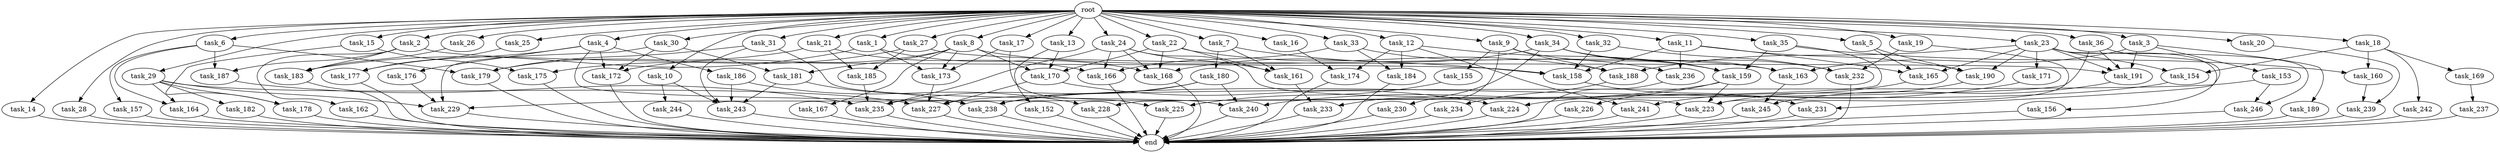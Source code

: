 digraph G {
  root [size="0.000000"];
  task_1 [size="1024.000000"];
  task_2 [size="1024.000000"];
  task_3 [size="1024.000000"];
  task_4 [size="1024.000000"];
  task_5 [size="1024.000000"];
  task_6 [size="1024.000000"];
  task_7 [size="1024.000000"];
  task_8 [size="1024.000000"];
  task_9 [size="1024.000000"];
  task_10 [size="1024.000000"];
  task_11 [size="1024.000000"];
  task_12 [size="1024.000000"];
  task_13 [size="1024.000000"];
  task_14 [size="1024.000000"];
  task_15 [size="1024.000000"];
  task_16 [size="1024.000000"];
  task_17 [size="1024.000000"];
  task_18 [size="1024.000000"];
  task_19 [size="1024.000000"];
  task_20 [size="1024.000000"];
  task_21 [size="1024.000000"];
  task_22 [size="1024.000000"];
  task_23 [size="1024.000000"];
  task_24 [size="1024.000000"];
  task_25 [size="1024.000000"];
  task_26 [size="1024.000000"];
  task_27 [size="1024.000000"];
  task_28 [size="1024.000000"];
  task_29 [size="1024.000000"];
  task_30 [size="1024.000000"];
  task_31 [size="1024.000000"];
  task_32 [size="1024.000000"];
  task_33 [size="1024.000000"];
  task_34 [size="1024.000000"];
  task_35 [size="1024.000000"];
  task_36 [size="1024.000000"];
  task_152 [size="858993459200.000000"];
  task_153 [size="77309411328.000000"];
  task_154 [size="970662608896.000000"];
  task_155 [size="858993459200.000000"];
  task_156 [size="420906795008.000000"];
  task_157 [size="549755813888.000000"];
  task_158 [size="1735166787584.000000"];
  task_159 [size="1623497637888.000000"];
  task_160 [size="970662608896.000000"];
  task_161 [size="1047972020224.000000"];
  task_162 [size="858993459200.000000"];
  task_163 [size="601295421440.000000"];
  task_164 [size="764504178688.000000"];
  task_165 [size="1700807049216.000000"];
  task_166 [size="1322849927168.000000"];
  task_167 [size="214748364800.000000"];
  task_168 [size="970662608896.000000"];
  task_169 [size="549755813888.000000"];
  task_170 [size="1151051235328.000000"];
  task_171 [size="420906795008.000000"];
  task_172 [size="798863917056.000000"];
  task_173 [size="386547056640.000000"];
  task_174 [size="455266533376.000000"];
  task_175 [size="523986010112.000000"];
  task_176 [size="34359738368.000000"];
  task_177 [size="249108103168.000000"];
  task_178 [size="523986010112.000000"];
  task_179 [size="936302870528.000000"];
  task_180 [size="420906795008.000000"];
  task_181 [size="764504178688.000000"];
  task_182 [size="214748364800.000000"];
  task_183 [size="1030792151040.000000"];
  task_184 [size="730144440320.000000"];
  task_185 [size="292057776128.000000"];
  task_186 [size="34359738368.000000"];
  task_187 [size="1408749273088.000000"];
  task_188 [size="1357209665536.000000"];
  task_189 [size="77309411328.000000"];
  task_190 [size="1700807049216.000000"];
  task_191 [size="1408749273088.000000"];
  task_223 [size="2654289788928.000000"];
  task_224 [size="171798691840.000000"];
  task_225 [size="558345748480.000000"];
  task_226 [size="549755813888.000000"];
  task_227 [size="592705486848.000000"];
  task_228 [size="635655159808.000000"];
  task_229 [size="2010044694528.000000"];
  task_230 [size="858993459200.000000"];
  task_231 [size="1116691496960.000000"];
  task_232 [size="1039382085632.000000"];
  task_233 [size="386547056640.000000"];
  task_234 [size="420906795008.000000"];
  task_235 [size="970662608896.000000"];
  task_236 [size="1116691496960.000000"];
  task_237 [size="214748364800.000000"];
  task_238 [size="618475290624.000000"];
  task_239 [size="1168231104512.000000"];
  task_240 [size="1168231104512.000000"];
  task_241 [size="455266533376.000000"];
  task_242 [size="549755813888.000000"];
  task_243 [size="1082331758592.000000"];
  task_244 [size="420906795008.000000"];
  task_245 [size="1245540515840.000000"];
  task_246 [size="455266533376.000000"];
  end [size="0.000000"];

  root -> task_1 [size="1.000000"];
  root -> task_2 [size="1.000000"];
  root -> task_3 [size="1.000000"];
  root -> task_4 [size="1.000000"];
  root -> task_5 [size="1.000000"];
  root -> task_6 [size="1.000000"];
  root -> task_7 [size="1.000000"];
  root -> task_8 [size="1.000000"];
  root -> task_9 [size="1.000000"];
  root -> task_10 [size="1.000000"];
  root -> task_11 [size="1.000000"];
  root -> task_12 [size="1.000000"];
  root -> task_13 [size="1.000000"];
  root -> task_14 [size="1.000000"];
  root -> task_15 [size="1.000000"];
  root -> task_16 [size="1.000000"];
  root -> task_17 [size="1.000000"];
  root -> task_18 [size="1.000000"];
  root -> task_19 [size="1.000000"];
  root -> task_20 [size="1.000000"];
  root -> task_21 [size="1.000000"];
  root -> task_22 [size="1.000000"];
  root -> task_23 [size="1.000000"];
  root -> task_24 [size="1.000000"];
  root -> task_25 [size="1.000000"];
  root -> task_26 [size="1.000000"];
  root -> task_27 [size="1.000000"];
  root -> task_28 [size="1.000000"];
  root -> task_29 [size="1.000000"];
  root -> task_30 [size="1.000000"];
  root -> task_31 [size="1.000000"];
  root -> task_32 [size="1.000000"];
  root -> task_33 [size="1.000000"];
  root -> task_34 [size="1.000000"];
  root -> task_35 [size="1.000000"];
  root -> task_36 [size="1.000000"];
  task_1 -> task_168 [size="33554432.000000"];
  task_1 -> task_173 [size="33554432.000000"];
  task_1 -> task_183 [size="33554432.000000"];
  task_2 -> task_158 [size="838860800.000000"];
  task_2 -> task_162 [size="838860800.000000"];
  task_2 -> task_183 [size="838860800.000000"];
  task_2 -> task_187 [size="838860800.000000"];
  task_3 -> task_153 [size="75497472.000000"];
  task_3 -> task_163 [size="75497472.000000"];
  task_3 -> task_189 [size="75497472.000000"];
  task_3 -> task_191 [size="75497472.000000"];
  task_4 -> task_172 [size="33554432.000000"];
  task_4 -> task_176 [size="33554432.000000"];
  task_4 -> task_177 [size="33554432.000000"];
  task_4 -> task_186 [size="33554432.000000"];
  task_4 -> task_238 [size="33554432.000000"];
  task_5 -> task_165 [size="838860800.000000"];
  task_5 -> task_190 [size="838860800.000000"];
  task_6 -> task_157 [size="536870912.000000"];
  task_6 -> task_164 [size="536870912.000000"];
  task_6 -> task_179 [size="536870912.000000"];
  task_6 -> task_187 [size="536870912.000000"];
  task_7 -> task_158 [size="411041792.000000"];
  task_7 -> task_161 [size="411041792.000000"];
  task_7 -> task_180 [size="411041792.000000"];
  task_8 -> task_163 [size="209715200.000000"];
  task_8 -> task_167 [size="209715200.000000"];
  task_8 -> task_170 [size="209715200.000000"];
  task_8 -> task_172 [size="209715200.000000"];
  task_8 -> task_173 [size="209715200.000000"];
  task_8 -> task_181 [size="209715200.000000"];
  task_9 -> task_155 [size="838860800.000000"];
  task_9 -> task_159 [size="838860800.000000"];
  task_9 -> task_188 [size="838860800.000000"];
  task_9 -> task_230 [size="838860800.000000"];
  task_10 -> task_243 [size="411041792.000000"];
  task_10 -> task_244 [size="411041792.000000"];
  task_11 -> task_158 [size="411041792.000000"];
  task_11 -> task_165 [size="411041792.000000"];
  task_11 -> task_190 [size="411041792.000000"];
  task_11 -> task_236 [size="411041792.000000"];
  task_12 -> task_159 [size="33554432.000000"];
  task_12 -> task_174 [size="33554432.000000"];
  task_12 -> task_184 [size="33554432.000000"];
  task_12 -> task_241 [size="33554432.000000"];
  task_13 -> task_152 [size="838860800.000000"];
  task_13 -> task_170 [size="838860800.000000"];
  task_14 -> end [size="1.000000"];
  task_15 -> task_175 [size="301989888.000000"];
  task_15 -> task_178 [size="301989888.000000"];
  task_16 -> task_174 [size="411041792.000000"];
  task_17 -> task_173 [size="134217728.000000"];
  task_17 -> task_225 [size="134217728.000000"];
  task_18 -> task_154 [size="536870912.000000"];
  task_18 -> task_160 [size="536870912.000000"];
  task_18 -> task_169 [size="536870912.000000"];
  task_18 -> task_242 [size="536870912.000000"];
  task_19 -> task_223 [size="679477248.000000"];
  task_19 -> task_232 [size="679477248.000000"];
  task_20 -> task_239 [size="838860800.000000"];
  task_21 -> task_166 [size="75497472.000000"];
  task_21 -> task_179 [size="75497472.000000"];
  task_21 -> task_185 [size="75497472.000000"];
  task_22 -> task_161 [size="75497472.000000"];
  task_22 -> task_168 [size="75497472.000000"];
  task_22 -> task_170 [size="75497472.000000"];
  task_22 -> task_188 [size="75497472.000000"];
  task_23 -> task_154 [size="411041792.000000"];
  task_23 -> task_156 [size="411041792.000000"];
  task_23 -> task_165 [size="411041792.000000"];
  task_23 -> task_171 [size="411041792.000000"];
  task_23 -> task_188 [size="411041792.000000"];
  task_23 -> task_190 [size="411041792.000000"];
  task_23 -> task_191 [size="411041792.000000"];
  task_23 -> task_246 [size="411041792.000000"];
  task_24 -> task_161 [size="536870912.000000"];
  task_24 -> task_166 [size="536870912.000000"];
  task_24 -> task_168 [size="536870912.000000"];
  task_24 -> task_223 [size="536870912.000000"];
  task_24 -> task_235 [size="536870912.000000"];
  task_25 -> task_177 [size="209715200.000000"];
  task_26 -> task_183 [size="134217728.000000"];
  task_27 -> task_175 [size="209715200.000000"];
  task_27 -> task_185 [size="209715200.000000"];
  task_27 -> task_191 [size="209715200.000000"];
  task_28 -> end [size="1.000000"];
  task_29 -> task_164 [size="209715200.000000"];
  task_29 -> task_178 [size="209715200.000000"];
  task_29 -> task_182 [size="209715200.000000"];
  task_29 -> task_227 [size="209715200.000000"];
  task_29 -> task_229 [size="209715200.000000"];
  task_30 -> task_172 [size="536870912.000000"];
  task_30 -> task_181 [size="536870912.000000"];
  task_30 -> task_229 [size="536870912.000000"];
  task_31 -> task_179 [size="301989888.000000"];
  task_31 -> task_240 [size="301989888.000000"];
  task_31 -> task_243 [size="301989888.000000"];
  task_32 -> task_158 [size="33554432.000000"];
  task_32 -> task_232 [size="33554432.000000"];
  task_33 -> task_166 [size="679477248.000000"];
  task_33 -> task_184 [size="679477248.000000"];
  task_33 -> task_236 [size="679477248.000000"];
  task_34 -> task_159 [size="301989888.000000"];
  task_34 -> task_163 [size="301989888.000000"];
  task_34 -> task_168 [size="301989888.000000"];
  task_34 -> task_232 [size="301989888.000000"];
  task_34 -> task_233 [size="301989888.000000"];
  task_35 -> task_159 [size="411041792.000000"];
  task_35 -> task_160 [size="411041792.000000"];
  task_35 -> task_228 [size="411041792.000000"];
  task_36 -> task_191 [size="679477248.000000"];
  task_36 -> task_229 [size="679477248.000000"];
  task_36 -> task_231 [size="679477248.000000"];
  task_152 -> end [size="1.000000"];
  task_153 -> task_227 [size="33554432.000000"];
  task_153 -> task_246 [size="33554432.000000"];
  task_154 -> task_238 [size="134217728.000000"];
  task_155 -> task_225 [size="411041792.000000"];
  task_156 -> end [size="1.000000"];
  task_157 -> end [size="1.000000"];
  task_158 -> task_231 [size="411041792.000000"];
  task_159 -> task_223 [size="536870912.000000"];
  task_159 -> task_226 [size="536870912.000000"];
  task_159 -> task_240 [size="536870912.000000"];
  task_160 -> task_239 [size="301989888.000000"];
  task_161 -> task_233 [size="75497472.000000"];
  task_162 -> end [size="1.000000"];
  task_163 -> task_245 [size="679477248.000000"];
  task_164 -> end [size="1.000000"];
  task_165 -> task_241 [size="411041792.000000"];
  task_166 -> end [size="1.000000"];
  task_167 -> end [size="1.000000"];
  task_168 -> end [size="1.000000"];
  task_169 -> task_237 [size="209715200.000000"];
  task_170 -> task_224 [size="33554432.000000"];
  task_170 -> task_227 [size="33554432.000000"];
  task_171 -> task_224 [size="134217728.000000"];
  task_172 -> end [size="1.000000"];
  task_173 -> task_227 [size="301989888.000000"];
  task_174 -> end [size="1.000000"];
  task_175 -> end [size="1.000000"];
  task_176 -> task_229 [size="536870912.000000"];
  task_177 -> end [size="1.000000"];
  task_178 -> end [size="1.000000"];
  task_179 -> end [size="1.000000"];
  task_180 -> task_235 [size="301989888.000000"];
  task_180 -> task_238 [size="301989888.000000"];
  task_180 -> task_240 [size="301989888.000000"];
  task_181 -> task_238 [size="134217728.000000"];
  task_181 -> task_243 [size="134217728.000000"];
  task_182 -> end [size="1.000000"];
  task_183 -> end [size="1.000000"];
  task_184 -> end [size="1.000000"];
  task_185 -> task_235 [size="33554432.000000"];
  task_186 -> task_228 [size="209715200.000000"];
  task_186 -> task_243 [size="209715200.000000"];
  task_187 -> task_235 [size="75497472.000000"];
  task_188 -> task_234 [size="411041792.000000"];
  task_189 -> end [size="1.000000"];
  task_190 -> task_223 [size="838860800.000000"];
  task_191 -> task_245 [size="536870912.000000"];
  task_223 -> end [size="1.000000"];
  task_224 -> end [size="1.000000"];
  task_225 -> end [size="1.000000"];
  task_226 -> end [size="1.000000"];
  task_227 -> end [size="1.000000"];
  task_228 -> end [size="1.000000"];
  task_229 -> end [size="1.000000"];
  task_230 -> end [size="1.000000"];
  task_231 -> end [size="1.000000"];
  task_232 -> end [size="1.000000"];
  task_233 -> end [size="1.000000"];
  task_234 -> end [size="1.000000"];
  task_235 -> end [size="1.000000"];
  task_236 -> end [size="1.000000"];
  task_237 -> end [size="1.000000"];
  task_238 -> end [size="1.000000"];
  task_239 -> end [size="1.000000"];
  task_240 -> end [size="1.000000"];
  task_241 -> end [size="1.000000"];
  task_242 -> end [size="1.000000"];
  task_243 -> end [size="1.000000"];
  task_244 -> end [size="1.000000"];
  task_245 -> end [size="1.000000"];
  task_246 -> end [size="1.000000"];
}
